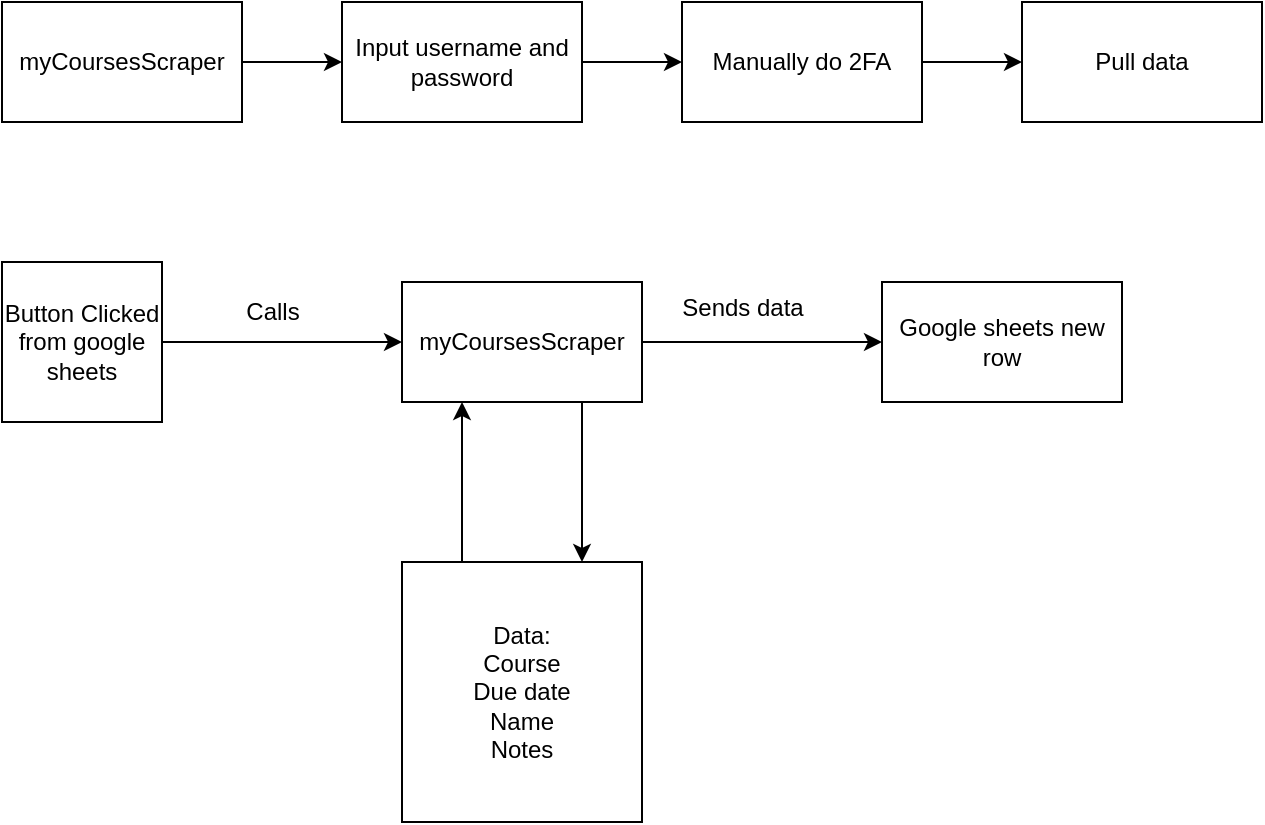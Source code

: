 <mxfile>
    <diagram id="EwbvvIOZ-xlYSYb0e4eS" name="Page-1">
        <mxGraphModel dx="794" dy="252" grid="1" gridSize="10" guides="1" tooltips="1" connect="1" arrows="1" fold="1" page="1" pageScale="1" pageWidth="850" pageHeight="1100" math="0" shadow="0">
            <root>
                <mxCell id="0"/>
                <mxCell id="1" parent="0"/>
                <mxCell id="4" style="edgeStyle=none;html=1;exitX=1;exitY=0.5;exitDx=0;exitDy=0;entryX=0;entryY=0.5;entryDx=0;entryDy=0;" parent="1" source="2" target="3" edge="1">
                    <mxGeometry relative="1" as="geometry"/>
                </mxCell>
                <mxCell id="2" value="Button Clicked from google sheets" style="whiteSpace=wrap;html=1;aspect=fixed;" parent="1" vertex="1">
                    <mxGeometry x="80" y="240" width="80" height="80" as="geometry"/>
                </mxCell>
                <mxCell id="6" style="edgeStyle=none;html=1;exitX=0.75;exitY=1;exitDx=0;exitDy=0;entryX=0.75;entryY=0;entryDx=0;entryDy=0;" parent="1" source="3" target="5" edge="1">
                    <mxGeometry relative="1" as="geometry"/>
                </mxCell>
                <mxCell id="9" style="edgeStyle=none;html=1;exitX=1;exitY=0.5;exitDx=0;exitDy=0;" parent="1" source="3" target="8" edge="1">
                    <mxGeometry relative="1" as="geometry"/>
                </mxCell>
                <mxCell id="3" value="myCoursesScraper" style="whiteSpace=wrap;html=1;" parent="1" vertex="1">
                    <mxGeometry x="280" y="250" width="120" height="60" as="geometry"/>
                </mxCell>
                <mxCell id="7" style="edgeStyle=none;html=1;exitX=0.25;exitY=0;exitDx=0;exitDy=0;entryX=0.25;entryY=1;entryDx=0;entryDy=0;" parent="1" source="5" target="3" edge="1">
                    <mxGeometry relative="1" as="geometry"/>
                </mxCell>
                <mxCell id="5" value="Data:&lt;div&gt;Course&lt;/div&gt;&lt;div&gt;Due date&lt;/div&gt;&lt;div&gt;Name&lt;/div&gt;&lt;div&gt;Notes&lt;/div&gt;" style="whiteSpace=wrap;html=1;" parent="1" vertex="1">
                    <mxGeometry x="280" y="390" width="120" height="130" as="geometry"/>
                </mxCell>
                <mxCell id="8" value="Google sheets new row" style="whiteSpace=wrap;html=1;" parent="1" vertex="1">
                    <mxGeometry x="520" y="250" width="120" height="60" as="geometry"/>
                </mxCell>
                <mxCell id="12" style="edgeStyle=none;html=1;exitX=1;exitY=0.5;exitDx=0;exitDy=0;entryX=0;entryY=0.5;entryDx=0;entryDy=0;" parent="1" source="10" target="11" edge="1">
                    <mxGeometry relative="1" as="geometry"/>
                </mxCell>
                <mxCell id="10" value="myCoursesScraper" style="whiteSpace=wrap;html=1;" parent="1" vertex="1">
                    <mxGeometry x="80" y="110" width="120" height="60" as="geometry"/>
                </mxCell>
                <mxCell id="14" style="edgeStyle=none;html=1;exitX=1;exitY=0.5;exitDx=0;exitDy=0;entryX=0;entryY=0.5;entryDx=0;entryDy=0;" parent="1" source="11" target="13" edge="1">
                    <mxGeometry relative="1" as="geometry"/>
                </mxCell>
                <mxCell id="11" value="Input username and password" style="whiteSpace=wrap;html=1;" parent="1" vertex="1">
                    <mxGeometry x="250" y="110" width="120" height="60" as="geometry"/>
                </mxCell>
                <mxCell id="16" style="edgeStyle=none;html=1;exitX=1;exitY=0.5;exitDx=0;exitDy=0;entryX=0;entryY=0.5;entryDx=0;entryDy=0;" parent="1" source="13" target="15" edge="1">
                    <mxGeometry relative="1" as="geometry"/>
                </mxCell>
                <mxCell id="13" value="Manually do 2FA" style="whiteSpace=wrap;html=1;" parent="1" vertex="1">
                    <mxGeometry x="420" y="110" width="120" height="60" as="geometry"/>
                </mxCell>
                <mxCell id="15" value="Pull data" style="whiteSpace=wrap;html=1;" parent="1" vertex="1">
                    <mxGeometry x="590" y="110" width="120" height="60" as="geometry"/>
                </mxCell>
                <mxCell id="17" value="Calls" style="text;html=1;align=center;verticalAlign=middle;resizable=0;points=[];autosize=1;strokeColor=none;fillColor=none;" parent="1" vertex="1">
                    <mxGeometry x="190" y="250" width="50" height="30" as="geometry"/>
                </mxCell>
                <mxCell id="18" value="Sends data" style="text;html=1;align=center;verticalAlign=middle;resizable=0;points=[];autosize=1;strokeColor=none;fillColor=none;" parent="1" vertex="1">
                    <mxGeometry x="410" y="248" width="80" height="30" as="geometry"/>
                </mxCell>
            </root>
        </mxGraphModel>
    </diagram>
</mxfile>